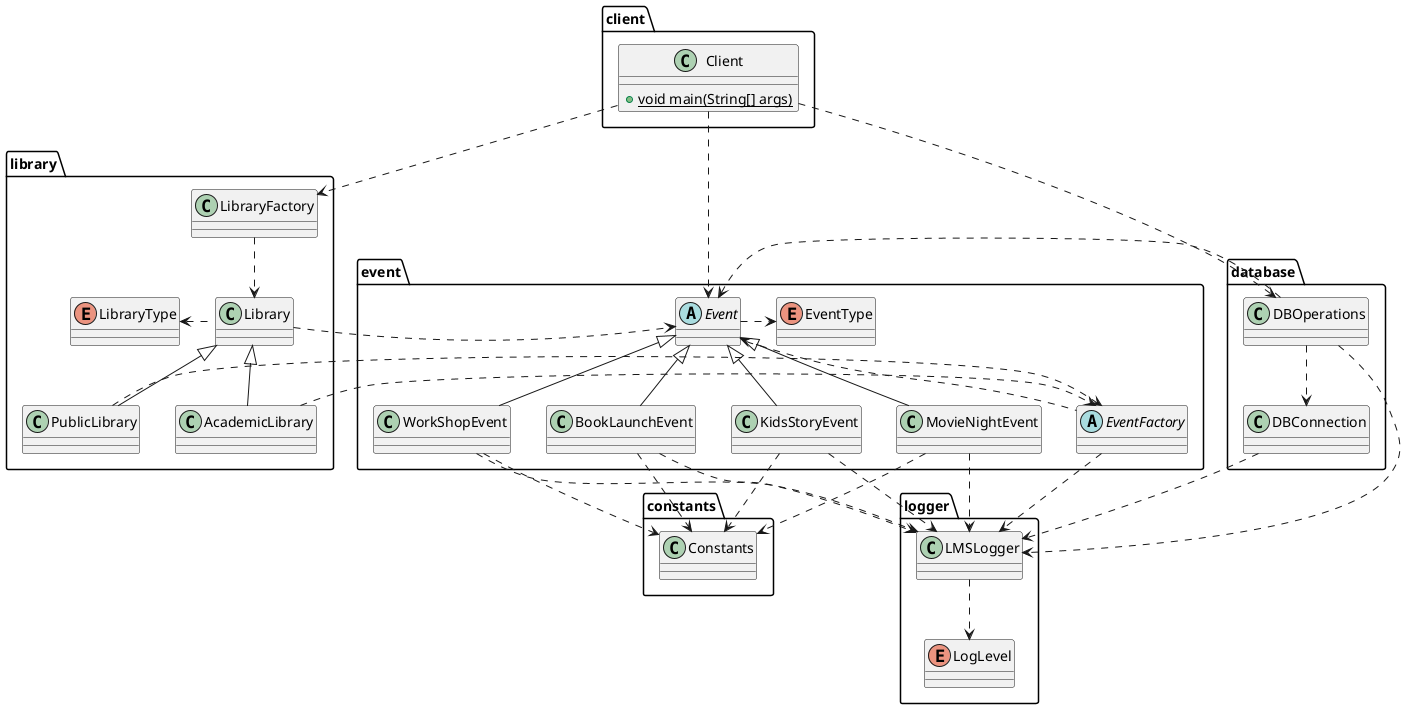@startuml
'package client
class client.Client{
    + {static} void main(String[] args)
}
'package constants
class constants.Constants
'package database
class database.DBConnection
class database.DBOperations
'package library
class library.LibraryFactory
class library.Library
enum library.LibraryType
class library.PublicLibrary
class library.AcademicLibrary
'package event
abstract class event.Event
enum event.EventType
class event.WorkShopEvent
class event.BookLaunchEvent
class event.KidsStoryEvent
class event.MovieNightEvent
abstract class event.EventFactory



'package logger
class logger.LMSLogger
enum logger.LogLevel

LibraryFactory ..> Library
Library <|-- PublicLibrary
Library <|-- AcademicLibrary
LibraryType <. Library
PublicLibrary .> EventFactory
AcademicLibrary .> EventFactory


Library .> Event 

Event <.. EventFactory
Event .> EventType
Event <|-- WorkShopEvent
Event <|-- BookLaunchEvent
Event <|-- KidsStoryEvent
Event <|-- MovieNightEvent

BookLaunchEvent ..> Constants
WorkShopEvent ..> Constants
KidsStoryEvent ..> Constants
MovieNightEvent ..> Constants

DBOperations ..> DBConnection
Event <. DBOperations

LMSLogger ..> LogLevel

Client ..> LibraryFactory
Client ..> Event
Client ..> DBOperations

DBOperations ..> LMSLogger
DBConnection ..> LMSLogger

WorkShopEvent ..> LMSLogger
BookLaunchEvent ..> LMSLogger
KidsStoryEvent ..> LMSLogger
MovieNightEvent ..> LMSLogger
EventFactory ..> LMSLogger


@enduml
